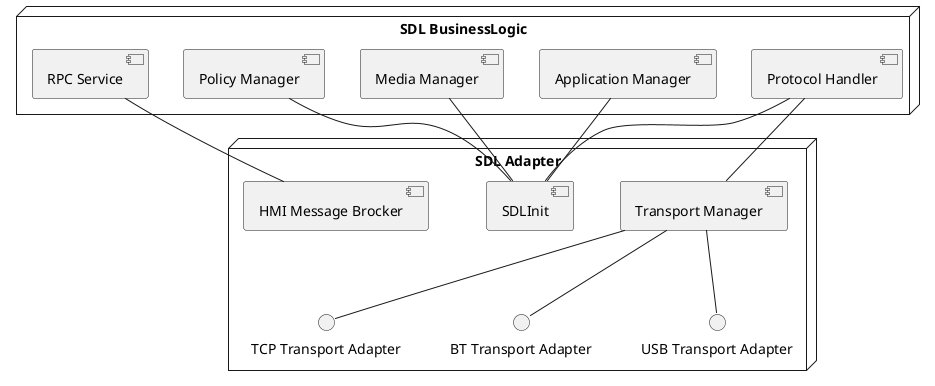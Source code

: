 @startuml

skinparam linetype splines

node "SDL Adapter" {
  interface "TCP Transport Adapter" as TCP 
  interface "BT Transport Adapter" as BT 
  interface "USB Transport Adapter" as USB 
  [Transport Manager] -- TCP
  [Transport Manager] -- BT
  [Transport Manager] -- USB
  [SDLInit]
  [HMI Message Brocker]
} 


node "SDL BusinessLogic" {
  [Application Manager]
  [RPC Service]
  [Media Manager]
  [Policy Manager]
  [Protocol Handler]
} 

[Transport Manager] -up- [Protocol Handler]
[HMI Message Brocker] -- [RPC Service]
[SDLInit] -up- [Protocol Handler]
[SDLInit] -up- [Application Manager]
[SDLInit] -up- [Policy Manager]
[SDLInit] -up-  [Media Manager]

@enduml

